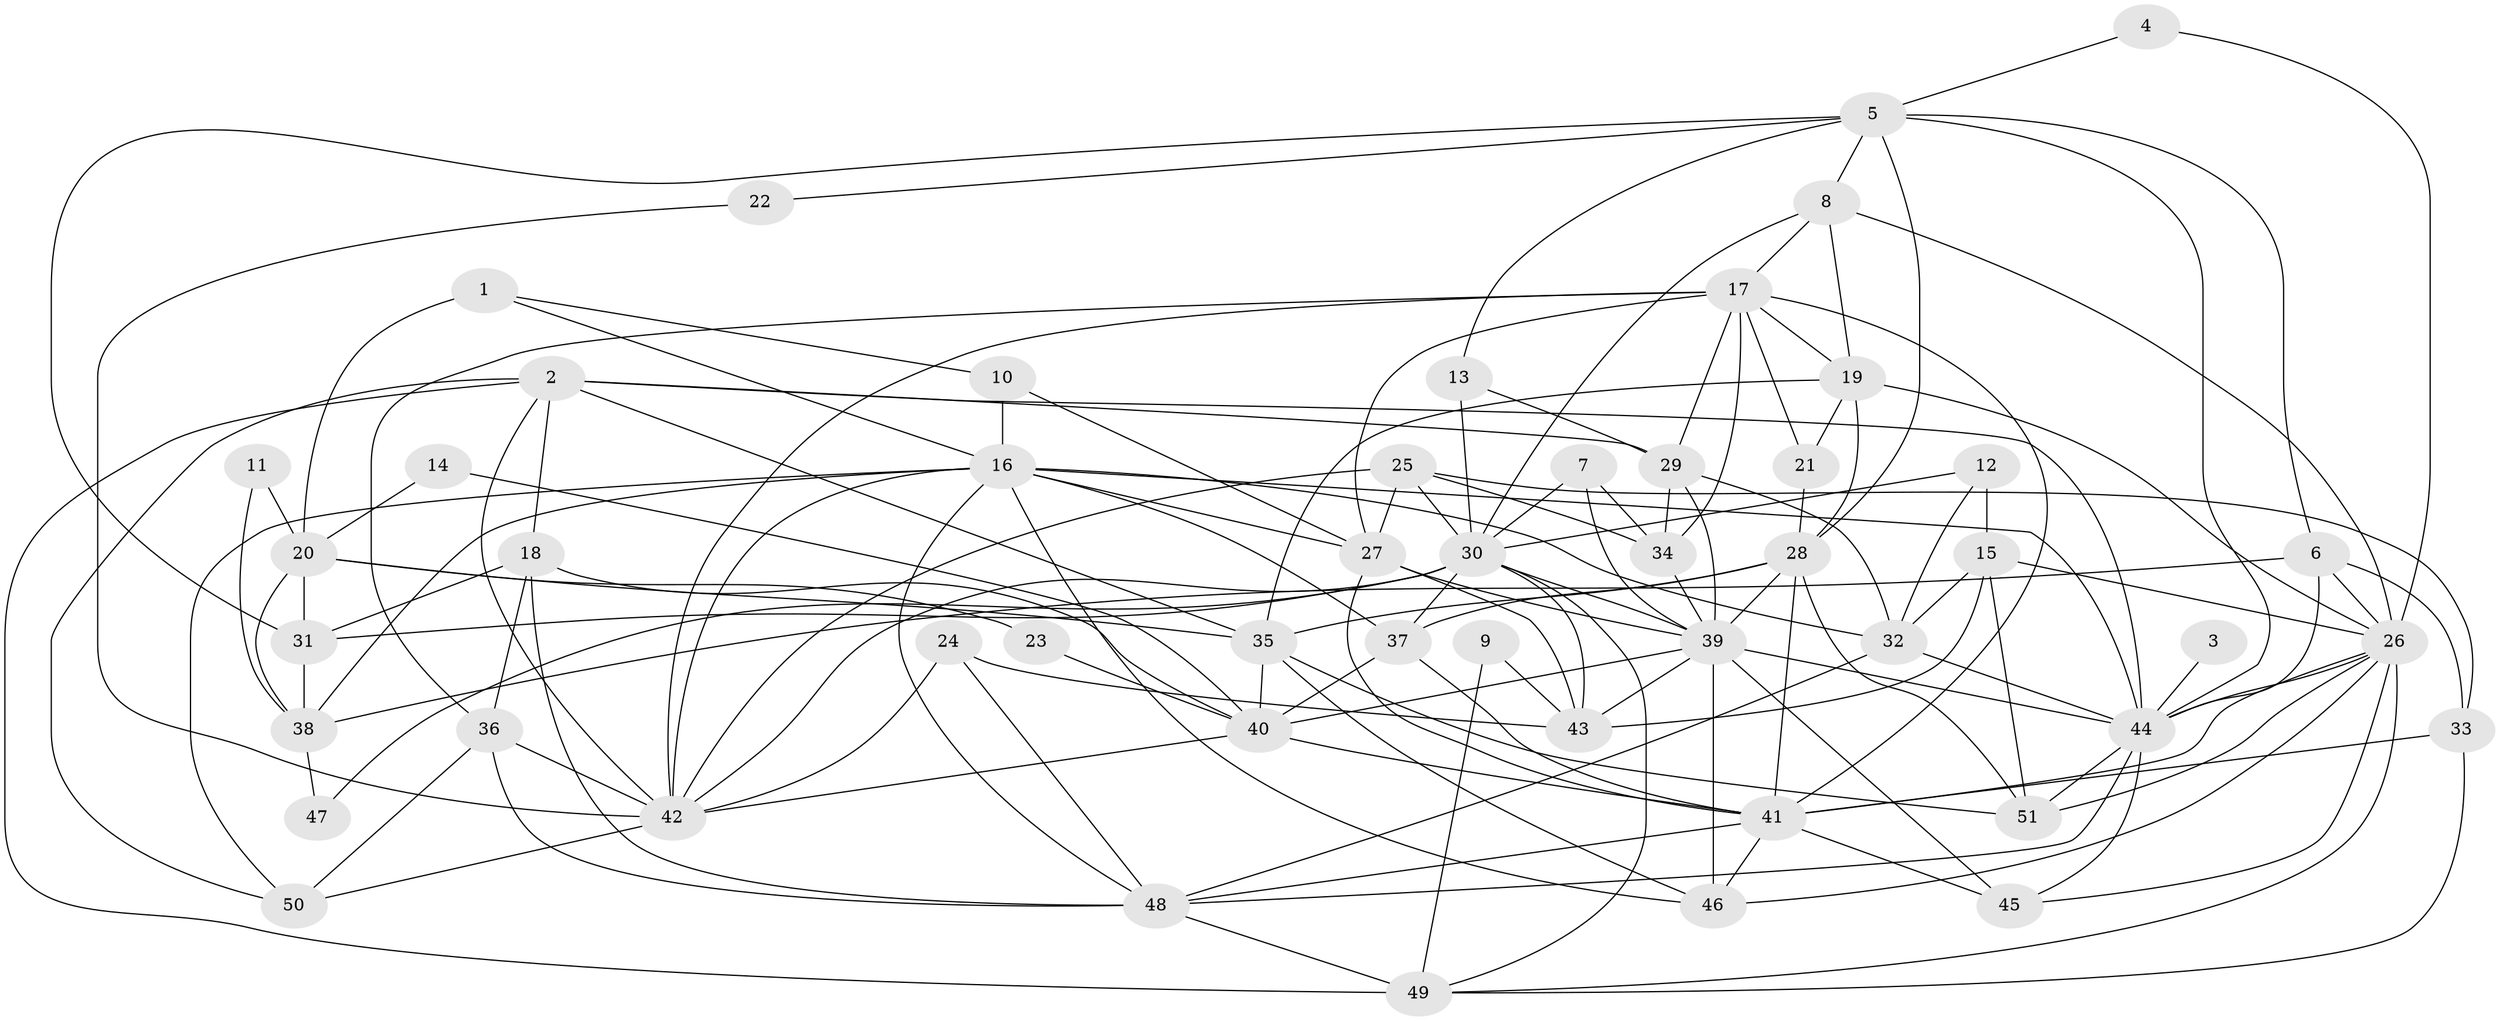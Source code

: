 // original degree distribution, {2: 0.1188118811881188, 3: 0.3465346534653465, 4: 0.26732673267326734, 6: 0.09900990099009901, 7: 0.06930693069306931, 5: 0.07920792079207921, 9: 0.019801980198019802}
// Generated by graph-tools (version 1.1) at 2025/26/03/09/25 03:26:21]
// undirected, 51 vertices, 142 edges
graph export_dot {
graph [start="1"]
  node [color=gray90,style=filled];
  1;
  2;
  3;
  4;
  5;
  6;
  7;
  8;
  9;
  10;
  11;
  12;
  13;
  14;
  15;
  16;
  17;
  18;
  19;
  20;
  21;
  22;
  23;
  24;
  25;
  26;
  27;
  28;
  29;
  30;
  31;
  32;
  33;
  34;
  35;
  36;
  37;
  38;
  39;
  40;
  41;
  42;
  43;
  44;
  45;
  46;
  47;
  48;
  49;
  50;
  51;
  1 -- 10 [weight=1.0];
  1 -- 16 [weight=1.0];
  1 -- 20 [weight=2.0];
  2 -- 18 [weight=1.0];
  2 -- 29 [weight=1.0];
  2 -- 35 [weight=1.0];
  2 -- 42 [weight=1.0];
  2 -- 44 [weight=2.0];
  2 -- 49 [weight=2.0];
  2 -- 50 [weight=1.0];
  3 -- 44 [weight=2.0];
  4 -- 5 [weight=1.0];
  4 -- 26 [weight=1.0];
  5 -- 6 [weight=1.0];
  5 -- 8 [weight=1.0];
  5 -- 13 [weight=1.0];
  5 -- 22 [weight=1.0];
  5 -- 28 [weight=1.0];
  5 -- 31 [weight=1.0];
  5 -- 44 [weight=1.0];
  6 -- 26 [weight=1.0];
  6 -- 33 [weight=1.0];
  6 -- 38 [weight=1.0];
  6 -- 44 [weight=1.0];
  7 -- 30 [weight=1.0];
  7 -- 34 [weight=1.0];
  7 -- 39 [weight=1.0];
  8 -- 17 [weight=1.0];
  8 -- 19 [weight=1.0];
  8 -- 26 [weight=1.0];
  8 -- 30 [weight=1.0];
  9 -- 43 [weight=1.0];
  9 -- 49 [weight=1.0];
  10 -- 16 [weight=1.0];
  10 -- 27 [weight=1.0];
  11 -- 20 [weight=1.0];
  11 -- 38 [weight=1.0];
  12 -- 15 [weight=1.0];
  12 -- 30 [weight=1.0];
  12 -- 32 [weight=1.0];
  13 -- 29 [weight=1.0];
  13 -- 30 [weight=1.0];
  14 -- 20 [weight=1.0];
  14 -- 40 [weight=1.0];
  15 -- 26 [weight=1.0];
  15 -- 32 [weight=1.0];
  15 -- 43 [weight=1.0];
  15 -- 51 [weight=1.0];
  16 -- 27 [weight=1.0];
  16 -- 32 [weight=1.0];
  16 -- 37 [weight=1.0];
  16 -- 38 [weight=1.0];
  16 -- 42 [weight=1.0];
  16 -- 44 [weight=1.0];
  16 -- 46 [weight=1.0];
  16 -- 48 [weight=1.0];
  16 -- 50 [weight=1.0];
  17 -- 19 [weight=1.0];
  17 -- 21 [weight=1.0];
  17 -- 27 [weight=1.0];
  17 -- 29 [weight=1.0];
  17 -- 34 [weight=1.0];
  17 -- 36 [weight=1.0];
  17 -- 41 [weight=1.0];
  17 -- 42 [weight=1.0];
  18 -- 31 [weight=1.0];
  18 -- 36 [weight=1.0];
  18 -- 40 [weight=1.0];
  18 -- 48 [weight=1.0];
  19 -- 21 [weight=1.0];
  19 -- 26 [weight=1.0];
  19 -- 28 [weight=1.0];
  19 -- 35 [weight=1.0];
  20 -- 23 [weight=1.0];
  20 -- 31 [weight=2.0];
  20 -- 35 [weight=1.0];
  20 -- 38 [weight=1.0];
  21 -- 28 [weight=1.0];
  22 -- 42 [weight=1.0];
  23 -- 40 [weight=1.0];
  24 -- 42 [weight=1.0];
  24 -- 43 [weight=1.0];
  24 -- 48 [weight=1.0];
  25 -- 27 [weight=1.0];
  25 -- 30 [weight=1.0];
  25 -- 33 [weight=1.0];
  25 -- 34 [weight=1.0];
  25 -- 42 [weight=1.0];
  26 -- 41 [weight=1.0];
  26 -- 44 [weight=1.0];
  26 -- 45 [weight=1.0];
  26 -- 46 [weight=1.0];
  26 -- 49 [weight=1.0];
  26 -- 51 [weight=1.0];
  27 -- 39 [weight=1.0];
  27 -- 41 [weight=1.0];
  27 -- 43 [weight=2.0];
  28 -- 35 [weight=1.0];
  28 -- 37 [weight=2.0];
  28 -- 39 [weight=1.0];
  28 -- 41 [weight=1.0];
  28 -- 51 [weight=1.0];
  29 -- 32 [weight=1.0];
  29 -- 34 [weight=1.0];
  29 -- 39 [weight=1.0];
  30 -- 31 [weight=1.0];
  30 -- 37 [weight=1.0];
  30 -- 39 [weight=1.0];
  30 -- 42 [weight=1.0];
  30 -- 43 [weight=1.0];
  30 -- 47 [weight=1.0];
  30 -- 49 [weight=1.0];
  31 -- 38 [weight=3.0];
  32 -- 44 [weight=1.0];
  32 -- 48 [weight=1.0];
  33 -- 41 [weight=1.0];
  33 -- 49 [weight=1.0];
  34 -- 39 [weight=1.0];
  35 -- 40 [weight=1.0];
  35 -- 46 [weight=1.0];
  35 -- 51 [weight=1.0];
  36 -- 42 [weight=1.0];
  36 -- 48 [weight=1.0];
  36 -- 50 [weight=1.0];
  37 -- 40 [weight=1.0];
  37 -- 41 [weight=1.0];
  38 -- 47 [weight=1.0];
  39 -- 40 [weight=1.0];
  39 -- 43 [weight=1.0];
  39 -- 44 [weight=1.0];
  39 -- 45 [weight=1.0];
  39 -- 46 [weight=1.0];
  40 -- 41 [weight=1.0];
  40 -- 42 [weight=1.0];
  41 -- 45 [weight=1.0];
  41 -- 46 [weight=1.0];
  41 -- 48 [weight=1.0];
  42 -- 50 [weight=1.0];
  44 -- 45 [weight=1.0];
  44 -- 48 [weight=1.0];
  44 -- 51 [weight=1.0];
  48 -- 49 [weight=1.0];
}
